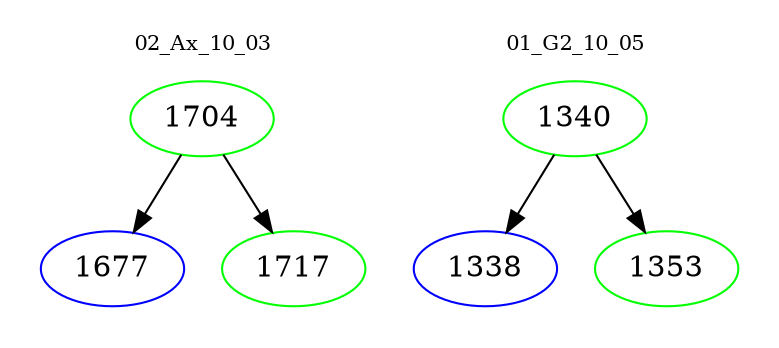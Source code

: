 digraph{
subgraph cluster_0 {
color = white
label = "02_Ax_10_03";
fontsize=10;
T0_1704 [label="1704", color="green"]
T0_1704 -> T0_1677 [color="black"]
T0_1677 [label="1677", color="blue"]
T0_1704 -> T0_1717 [color="black"]
T0_1717 [label="1717", color="green"]
}
subgraph cluster_1 {
color = white
label = "01_G2_10_05";
fontsize=10;
T1_1340 [label="1340", color="green"]
T1_1340 -> T1_1338 [color="black"]
T1_1338 [label="1338", color="blue"]
T1_1340 -> T1_1353 [color="black"]
T1_1353 [label="1353", color="green"]
}
}

